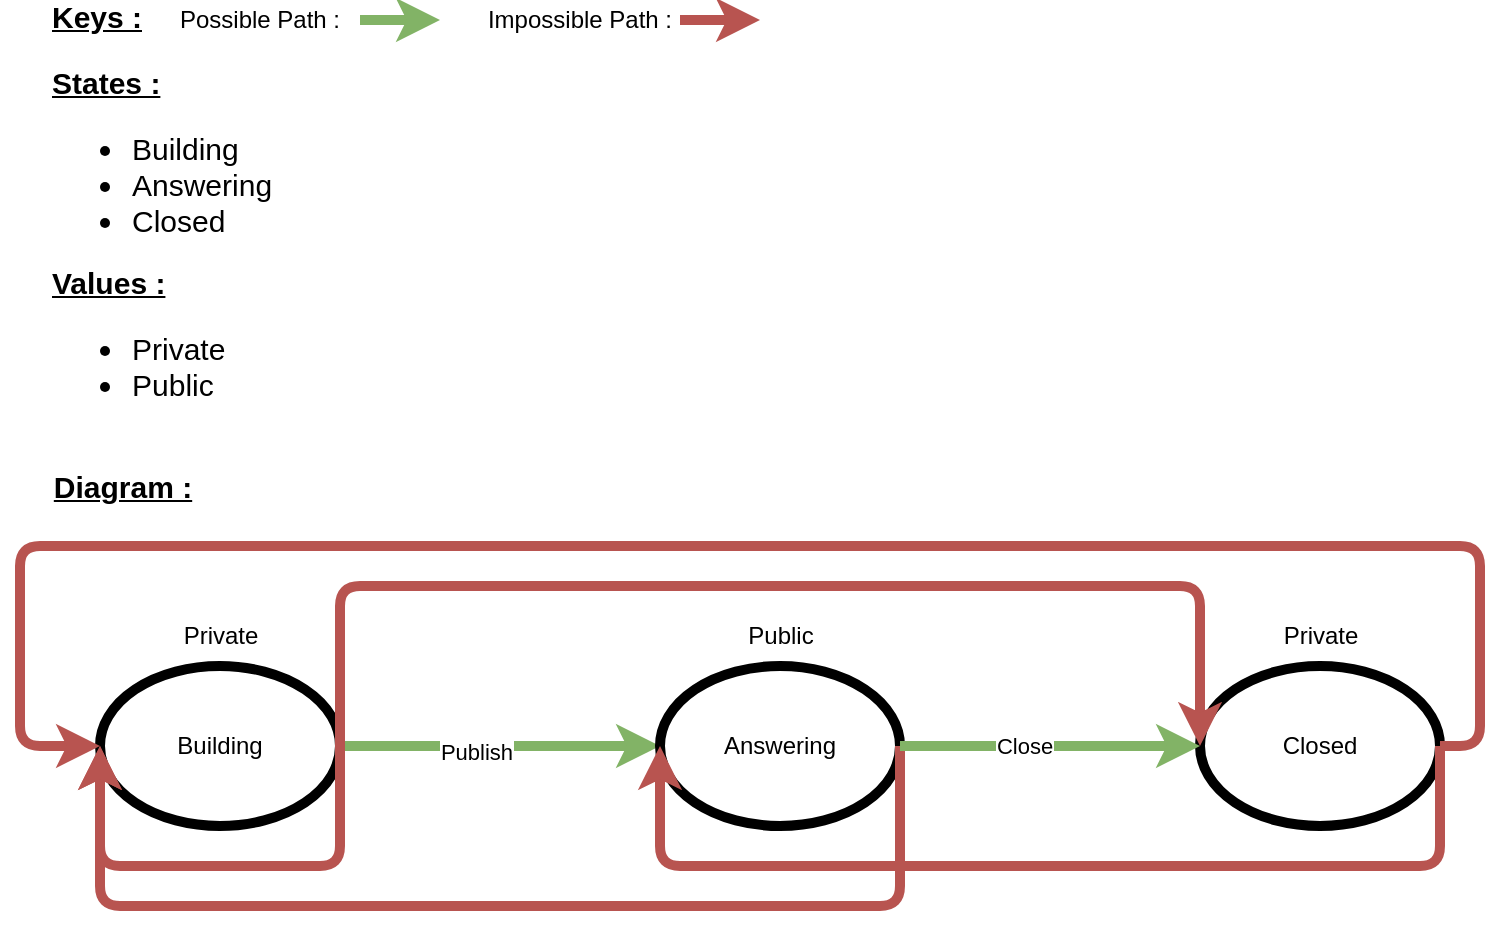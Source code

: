 <mxfile version="15.1.4"><diagram id="9I4zmSzvZRCkFvM4hgAo" name="Page-1"><mxGraphModel dx="1185" dy="585" grid="1" gridSize="10" guides="1" tooltips="1" connect="1" arrows="1" fold="1" page="1" pageScale="1" pageWidth="827" pageHeight="1169" math="0" shadow="0"><root><mxCell id="0"/><mxCell id="1" parent="0"/><mxCell id="ZvTSzJLIicuPemWreT4p-4" value="" style="edgeStyle=orthogonalEdgeStyle;rounded=0;orthogonalLoop=1;jettySize=auto;html=1;strokeWidth=5;fillColor=#d5e8d4;strokeColor=#82b366;" parent="1" source="ZvTSzJLIicuPemWreT4p-2" target="ZvTSzJLIicuPemWreT4p-3" edge="1"><mxGeometry relative="1" as="geometry"/></mxCell><mxCell id="ZvTSzJLIicuPemWreT4p-14" value="Publish" style="edgeLabel;html=1;align=center;verticalAlign=middle;resizable=0;points=[];" parent="ZvTSzJLIicuPemWreT4p-4" vertex="1" connectable="0"><mxGeometry x="-0.154" y="-3" relative="1" as="geometry"><mxPoint as="offset"/></mxGeometry></mxCell><mxCell id="ZvTSzJLIicuPemWreT4p-2" value="Building" style="ellipse;whiteSpace=wrap;html=1;strokeWidth=5;" parent="1" vertex="1"><mxGeometry x="100" y="353" width="120" height="80" as="geometry"/></mxCell><mxCell id="ZvTSzJLIicuPemWreT4p-3" value="Answering" style="ellipse;whiteSpace=wrap;html=1;strokeWidth=5;" parent="1" vertex="1"><mxGeometry x="380" y="353" width="120" height="80" as="geometry"/></mxCell><mxCell id="ZvTSzJLIicuPemWreT4p-5" value="Closed" style="ellipse;whiteSpace=wrap;html=1;strokeWidth=5;" parent="1" vertex="1"><mxGeometry x="650" y="353" width="120" height="80" as="geometry"/></mxCell><mxCell id="-2ks7EfxM-Op7r7hWO8t-1" value="" style="endArrow=none;html=1;fillColor=#f8cecc;strokeColor=#b85450;entryX=1;entryY=0.5;entryDx=0;entryDy=0;exitX=0;exitY=0.5;exitDx=0;exitDy=0;edgeStyle=orthogonalEdgeStyle;strokeWidth=5;startArrow=classic;startFill=1;" edge="1" parent="1" source="ZvTSzJLIicuPemWreT4p-2" target="ZvTSzJLIicuPemWreT4p-5"><mxGeometry width="50" height="50" relative="1" as="geometry"><mxPoint x="310" y="463" as="sourcePoint"/><mxPoint x="360" y="413" as="targetPoint"/><Array as="points"><mxPoint x="60" y="393"/><mxPoint x="60" y="293"/><mxPoint x="790" y="293"/><mxPoint x="790" y="393"/></Array></mxGeometry></mxCell><mxCell id="-2ks7EfxM-Op7r7hWO8t-3" value="" style="endArrow=classic;html=1;strokeWidth=5;fillColor=#d5e8d4;strokeColor=#82b366;" edge="1" parent="1"><mxGeometry width="50" height="50" relative="1" as="geometry"><mxPoint x="230" y="30" as="sourcePoint"/><mxPoint x="270" y="30" as="targetPoint"/></mxGeometry></mxCell><mxCell id="-2ks7EfxM-Op7r7hWO8t-4" value="Possible Path :" style="text;html=1;strokeColor=none;fillColor=none;align=center;verticalAlign=middle;whiteSpace=wrap;rounded=0;" vertex="1" parent="1"><mxGeometry x="130" y="20" width="100" height="20" as="geometry"/></mxCell><mxCell id="-2ks7EfxM-Op7r7hWO8t-7" value="" style="endArrow=classic;html=1;strokeWidth=5;fillColor=#f8cecc;strokeColor=#b85450;" edge="1" parent="1"><mxGeometry width="50" height="50" relative="1" as="geometry"><mxPoint x="390" y="30" as="sourcePoint"/><mxPoint x="430" y="30" as="targetPoint"/></mxGeometry></mxCell><mxCell id="-2ks7EfxM-Op7r7hWO8t-8" value="Impossible Path :" style="text;html=1;strokeColor=none;fillColor=none;align=center;verticalAlign=middle;whiteSpace=wrap;rounded=0;" vertex="1" parent="1"><mxGeometry x="290" y="20" width="100" height="20" as="geometry"/></mxCell><mxCell id="-2ks7EfxM-Op7r7hWO8t-9" value="&lt;font style=&quot;font-size: 15px&quot;&gt;&lt;b&gt;&lt;u&gt;States :&lt;/u&gt;&lt;/b&gt;&lt;br&gt;&lt;ul&gt;&lt;li&gt;&lt;font style=&quot;font-size: 15px&quot;&gt;Building&lt;/font&gt;&lt;/li&gt;&lt;li&gt;&lt;font style=&quot;font-size: 15px&quot;&gt;Answering&lt;/font&gt;&lt;/li&gt;&lt;li&gt;&lt;font style=&quot;font-size: 15px&quot;&gt;Closed&lt;/font&gt;&lt;/li&gt;&lt;/ul&gt;&lt;/font&gt;" style="text;html=1;fillColor=none;spacing=5;spacingTop=-20;whiteSpace=wrap;overflow=hidden;rounded=0;" vertex="1" parent="1"><mxGeometry x="71" y="63" width="130" height="80" as="geometry"/></mxCell><mxCell id="-2ks7EfxM-Op7r7hWO8t-10" value="&lt;font style=&quot;font-size: 15px&quot;&gt;&lt;b&gt;&lt;u&gt;Keys :&lt;br&gt;&lt;/u&gt;&lt;/b&gt;&lt;/font&gt;" style="text;html=1;fillColor=none;spacing=5;spacingTop=-20;whiteSpace=wrap;overflow=hidden;rounded=0;" vertex="1" parent="1"><mxGeometry x="71" y="30" width="70" height="10" as="geometry"/></mxCell><mxCell id="-2ks7EfxM-Op7r7hWO8t-11" value="&lt;b&gt;&lt;u&gt;&lt;font style=&quot;font-size: 15px&quot;&gt;Diagram :&lt;/font&gt;&lt;/u&gt;&lt;/b&gt;" style="text;html=1;align=center;verticalAlign=middle;resizable=0;points=[];autosize=1;strokeColor=none;fillColor=none;" vertex="1" parent="1"><mxGeometry x="71" y="253" width="80" height="20" as="geometry"/></mxCell><mxCell id="-2ks7EfxM-Op7r7hWO8t-12" value="" style="endArrow=none;html=1;fillColor=#f8cecc;strokeColor=#b85450;entryX=1;entryY=0.5;entryDx=0;entryDy=0;exitX=0;exitY=0.5;exitDx=0;exitDy=0;edgeStyle=orthogonalEdgeStyle;strokeWidth=5;startArrow=classic;startFill=1;" edge="1" parent="1" source="ZvTSzJLIicuPemWreT4p-2" target="ZvTSzJLIicuPemWreT4p-3"><mxGeometry width="50" height="50" relative="1" as="geometry"><mxPoint x="110.0" y="563" as="sourcePoint"/><mxPoint x="780.0" y="563" as="targetPoint"/><Array as="points"><mxPoint x="100" y="473"/><mxPoint x="500" y="473"/></Array></mxGeometry></mxCell><mxCell id="ZvTSzJLIicuPemWreT4p-6" value="" style="edgeStyle=orthogonalEdgeStyle;rounded=0;orthogonalLoop=1;jettySize=auto;html=1;strokeWidth=5;fillColor=#d5e8d4;strokeColor=#82b366;" parent="1" source="ZvTSzJLIicuPemWreT4p-3" target="ZvTSzJLIicuPemWreT4p-5" edge="1"><mxGeometry relative="1" as="geometry"/></mxCell><mxCell id="ZvTSzJLIicuPemWreT4p-16" value="Close" style="edgeLabel;html=1;align=center;verticalAlign=middle;resizable=0;points=[];" parent="ZvTSzJLIicuPemWreT4p-6" vertex="1" connectable="0"><mxGeometry x="-0.182" relative="1" as="geometry"><mxPoint as="offset"/></mxGeometry></mxCell><mxCell id="-2ks7EfxM-Op7r7hWO8t-13" value="" style="endArrow=none;html=1;fillColor=#f8cecc;strokeColor=#b85450;entryX=1;entryY=0.5;entryDx=0;entryDy=0;edgeStyle=orthogonalEdgeStyle;strokeWidth=5;startArrow=classic;startFill=1;" edge="1" parent="1" target="ZvTSzJLIicuPemWreT4p-2"><mxGeometry width="50" height="50" relative="1" as="geometry"><mxPoint x="100" y="393" as="sourcePoint"/><mxPoint x="450" y="493" as="targetPoint"/><Array as="points"><mxPoint x="100" y="453"/><mxPoint x="220" y="453"/></Array></mxGeometry></mxCell><mxCell id="-2ks7EfxM-Op7r7hWO8t-14" value="" style="endArrow=none;html=1;fillColor=#f8cecc;strokeColor=#b85450;entryX=1;entryY=0.5;entryDx=0;entryDy=0;exitX=0;exitY=0.5;exitDx=0;exitDy=0;edgeStyle=orthogonalEdgeStyle;strokeWidth=5;startArrow=classic;startFill=1;" edge="1" parent="1" source="ZvTSzJLIicuPemWreT4p-3" target="ZvTSzJLIicuPemWreT4p-5"><mxGeometry width="50" height="50" relative="1" as="geometry"><mxPoint x="149.97" y="623" as="sourcePoint"/><mxPoint x="819.97" y="623" as="targetPoint"/><Array as="points"><mxPoint x="380" y="453"/><mxPoint x="770" y="453"/></Array></mxGeometry></mxCell><mxCell id="-2ks7EfxM-Op7r7hWO8t-15" value="&lt;font style=&quot;font-size: 15px&quot;&gt;&lt;b&gt;&lt;u&gt;Values :&lt;/u&gt;&lt;/b&gt;&lt;br&gt;&lt;ul&gt;&lt;li&gt;Private&lt;/li&gt;&lt;li&gt;Public&lt;/li&gt;&lt;/ul&gt;&lt;/font&gt;" style="text;html=1;fillColor=none;spacing=5;spacingTop=-20;whiteSpace=wrap;overflow=hidden;rounded=0;" vertex="1" parent="1"><mxGeometry x="71" y="163" width="130" height="80" as="geometry"/></mxCell><mxCell id="-2ks7EfxM-Op7r7hWO8t-16" value="Private" style="text;html=1;align=center;verticalAlign=middle;resizable=0;points=[];autosize=1;strokeColor=none;fillColor=none;" vertex="1" parent="1"><mxGeometry x="685" y="328" width="50" height="20" as="geometry"/></mxCell><mxCell id="-2ks7EfxM-Op7r7hWO8t-17" value="Public" style="text;html=1;align=center;verticalAlign=middle;resizable=0;points=[];autosize=1;strokeColor=none;fillColor=none;" vertex="1" parent="1"><mxGeometry x="415" y="328" width="50" height="20" as="geometry"/></mxCell><mxCell id="-2ks7EfxM-Op7r7hWO8t-18" value="Private" style="text;html=1;align=center;verticalAlign=middle;resizable=0;points=[];autosize=1;strokeColor=none;fillColor=none;" vertex="1" parent="1"><mxGeometry x="135" y="328" width="50" height="20" as="geometry"/></mxCell><mxCell id="-2ks7EfxM-Op7r7hWO8t-19" value="" style="endArrow=none;html=1;fillColor=#f8cecc;strokeColor=#b85450;entryX=1;entryY=0.5;entryDx=0;entryDy=0;exitX=0;exitY=0.5;exitDx=0;exitDy=0;edgeStyle=orthogonalEdgeStyle;strokeWidth=5;startArrow=classic;startFill=1;" edge="1" parent="1" source="ZvTSzJLIicuPemWreT4p-5" target="ZvTSzJLIicuPemWreT4p-2"><mxGeometry width="50" height="50" relative="1" as="geometry"><mxPoint x="270" y="293" as="sourcePoint"/><mxPoint x="940" y="293" as="targetPoint"/><Array as="points"><mxPoint x="650" y="313"/><mxPoint x="220" y="313"/></Array></mxGeometry></mxCell></root></mxGraphModel></diagram></mxfile>